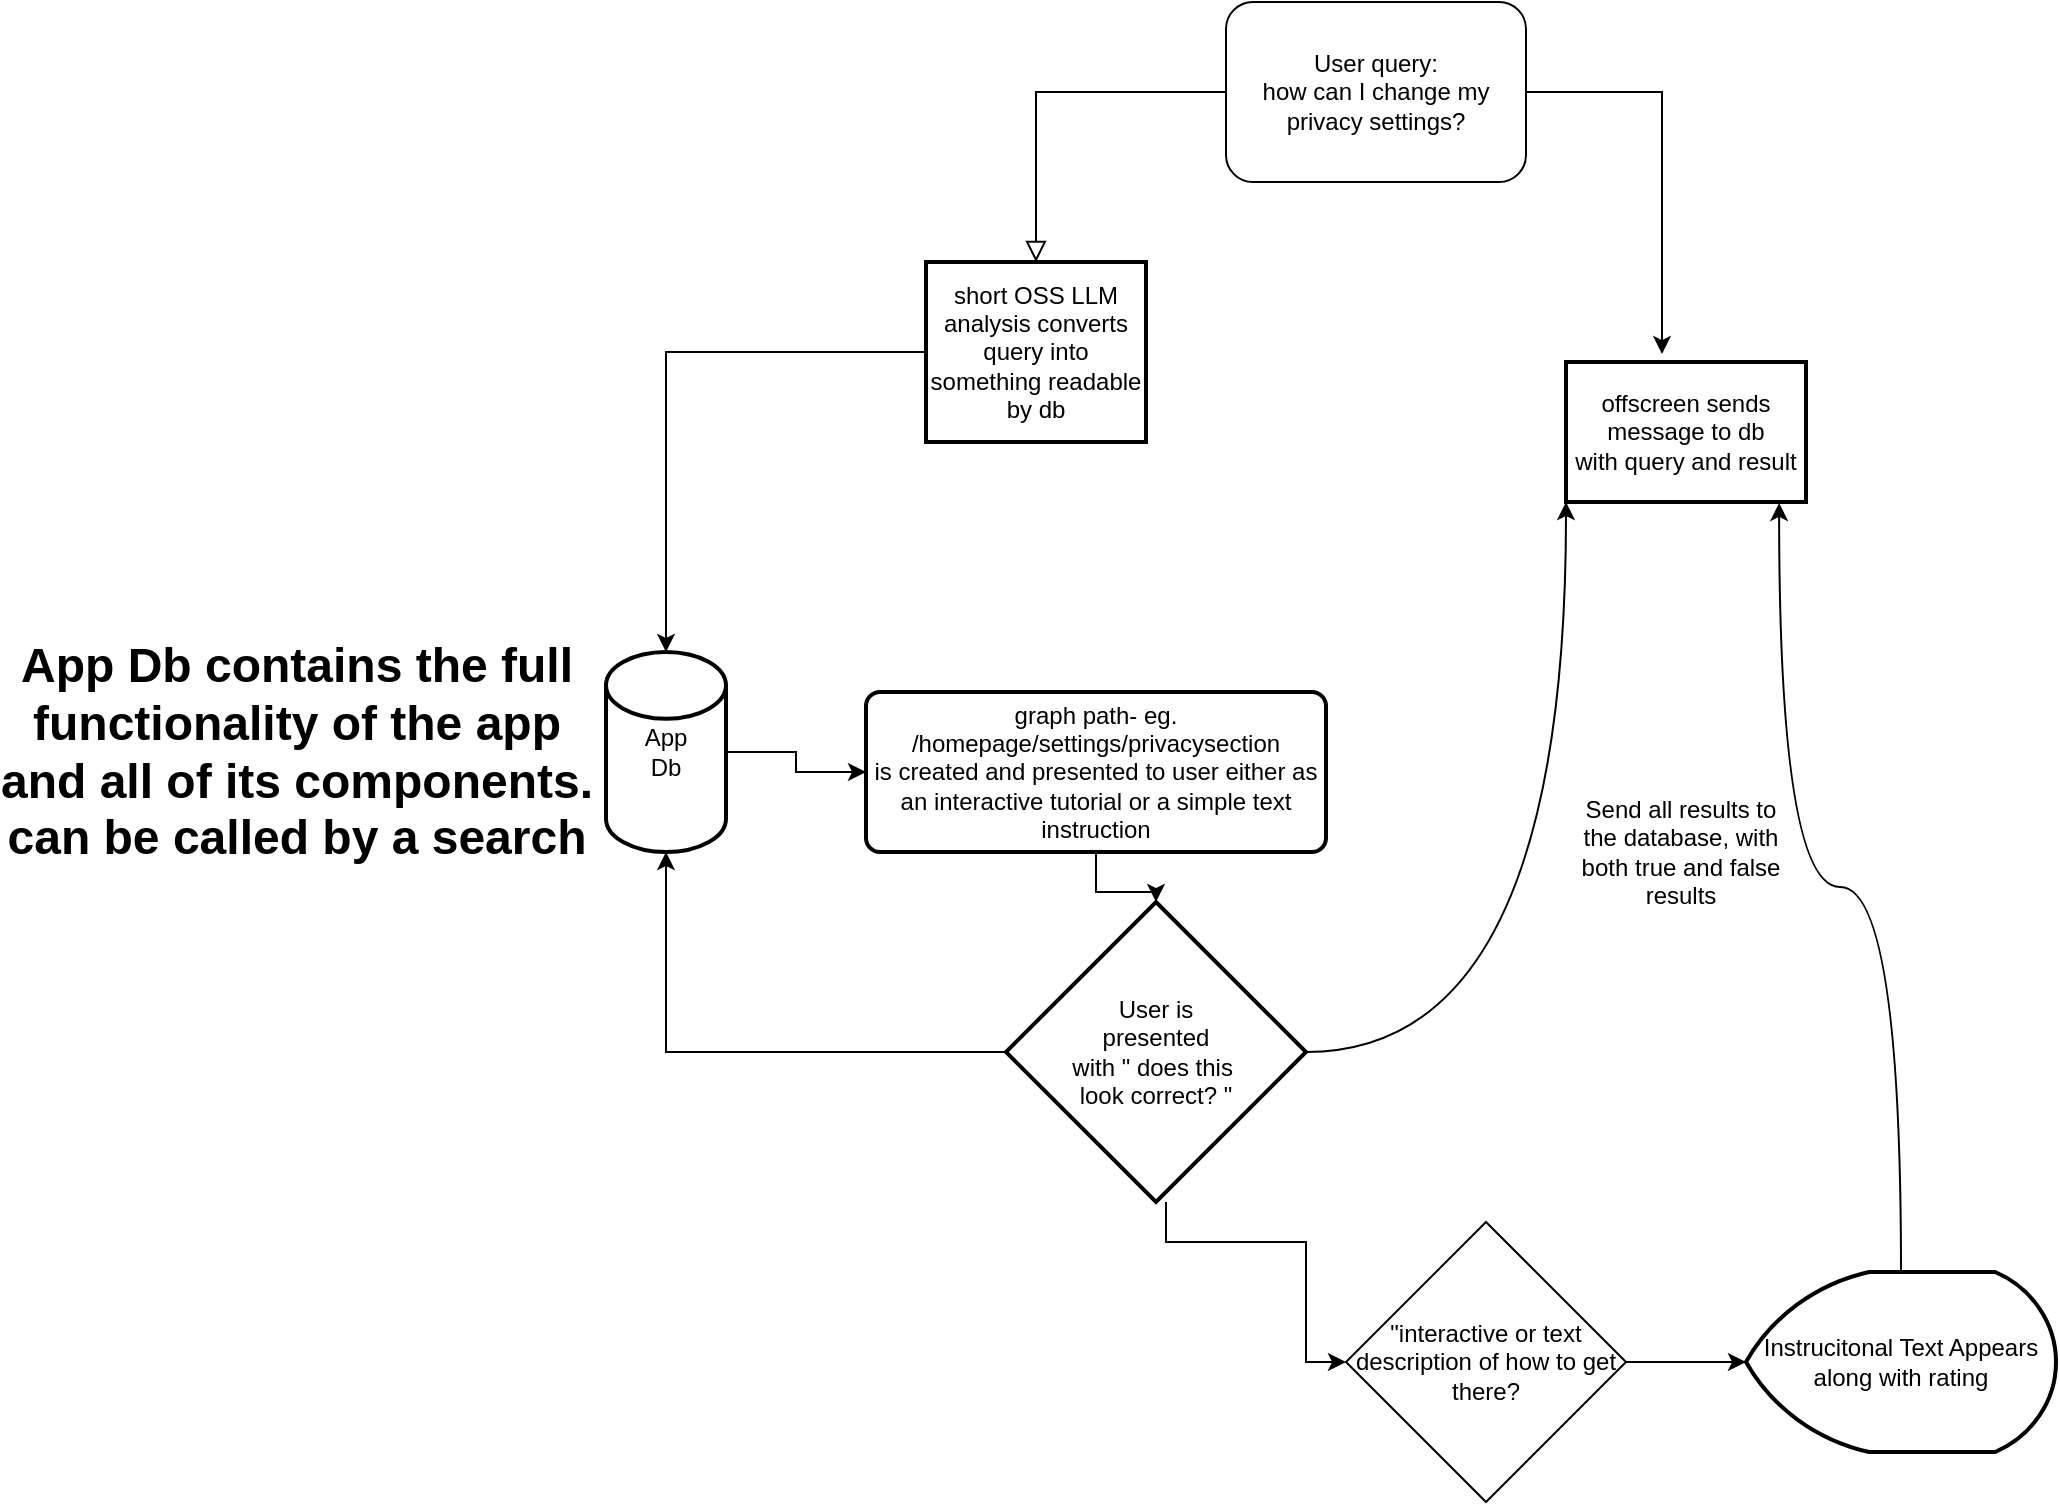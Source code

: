 <mxfile version="23.1.1" type="github">
  <diagram id="C5RBs43oDa-KdzZeNtuy" name="Page-1">
    <mxGraphModel dx="1621" dy="1675" grid="1" gridSize="10" guides="1" tooltips="1" connect="1" arrows="1" fold="1" page="1" pageScale="1" pageWidth="827" pageHeight="1169" math="0" shadow="0">
      <root>
        <mxCell id="WIyWlLk6GJQsqaUBKTNV-0" />
        <mxCell id="WIyWlLk6GJQsqaUBKTNV-1" parent="WIyWlLk6GJQsqaUBKTNV-0" />
        <mxCell id="WIyWlLk6GJQsqaUBKTNV-2" value="" style="rounded=0;html=1;jettySize=auto;orthogonalLoop=1;fontSize=11;endArrow=block;endFill=0;endSize=8;strokeWidth=1;shadow=0;labelBackgroundColor=none;edgeStyle=orthogonalEdgeStyle;entryX=0.5;entryY=0;entryDx=0;entryDy=0;" parent="WIyWlLk6GJQsqaUBKTNV-1" source="WIyWlLk6GJQsqaUBKTNV-3" target="WxUwz7fWL2Glaz_NCDGq-0" edge="1">
          <mxGeometry relative="1" as="geometry">
            <Array as="points" />
          </mxGeometry>
        </mxCell>
        <mxCell id="WIyWlLk6GJQsqaUBKTNV-3" value="User query:&lt;br&gt;how can I change my privacy settings?" style="rounded=1;whiteSpace=wrap;html=1;fontSize=12;glass=0;strokeWidth=1;shadow=0;" parent="WIyWlLk6GJQsqaUBKTNV-1" vertex="1">
          <mxGeometry x="600" y="-200" width="150" height="90" as="geometry" />
        </mxCell>
        <mxCell id="WxUwz7fWL2Glaz_NCDGq-5" style="edgeStyle=orthogonalEdgeStyle;rounded=0;orthogonalLoop=1;jettySize=auto;html=1;" edge="1" parent="WIyWlLk6GJQsqaUBKTNV-1" source="WxUwz7fWL2Glaz_NCDGq-0" target="WxUwz7fWL2Glaz_NCDGq-1">
          <mxGeometry relative="1" as="geometry" />
        </mxCell>
        <mxCell id="WxUwz7fWL2Glaz_NCDGq-0" value="short OSS LLM analysis converts query into something readable by db" style="rounded=1;whiteSpace=wrap;html=1;absoluteArcSize=1;arcSize=0;strokeWidth=2;" vertex="1" parent="WIyWlLk6GJQsqaUBKTNV-1">
          <mxGeometry x="450" y="-70" width="110" height="90" as="geometry" />
        </mxCell>
        <mxCell id="WxUwz7fWL2Glaz_NCDGq-12" style="edgeStyle=orthogonalEdgeStyle;rounded=0;orthogonalLoop=1;jettySize=auto;html=1;" edge="1" parent="WIyWlLk6GJQsqaUBKTNV-1" source="WxUwz7fWL2Glaz_NCDGq-1" target="WxUwz7fWL2Glaz_NCDGq-11">
          <mxGeometry relative="1" as="geometry" />
        </mxCell>
        <mxCell id="WxUwz7fWL2Glaz_NCDGq-1" value="App&lt;br&gt;Db" style="strokeWidth=2;html=1;shape=mxgraph.flowchart.database;whiteSpace=wrap;" vertex="1" parent="WIyWlLk6GJQsqaUBKTNV-1">
          <mxGeometry x="290" y="125" width="60" height="100" as="geometry" />
        </mxCell>
        <mxCell id="WxUwz7fWL2Glaz_NCDGq-2" value="App Db contains the full&lt;br&gt;functionality of the app&lt;br&gt;and all of its components.&lt;br&gt;can be called by a search" style="text;strokeColor=none;fillColor=none;html=1;fontSize=24;fontStyle=1;verticalAlign=middle;align=center;" vertex="1" parent="WIyWlLk6GJQsqaUBKTNV-1">
          <mxGeometry x="-10" y="90" width="290" height="170" as="geometry" />
        </mxCell>
        <mxCell id="WxUwz7fWL2Glaz_NCDGq-15" style="edgeStyle=orthogonalEdgeStyle;rounded=0;orthogonalLoop=1;jettySize=auto;html=1;entryX=0;entryY=1;entryDx=0;entryDy=0;curved=1;" edge="1" parent="WIyWlLk6GJQsqaUBKTNV-1" source="WxUwz7fWL2Glaz_NCDGq-6" target="WxUwz7fWL2Glaz_NCDGq-10">
          <mxGeometry relative="1" as="geometry" />
        </mxCell>
        <mxCell id="WxUwz7fWL2Glaz_NCDGq-20" style="edgeStyle=orthogonalEdgeStyle;rounded=0;orthogonalLoop=1;jettySize=auto;html=1;entryX=0;entryY=0.5;entryDx=0;entryDy=0;" edge="1" parent="WIyWlLk6GJQsqaUBKTNV-1" source="WxUwz7fWL2Glaz_NCDGq-6" target="WxUwz7fWL2Glaz_NCDGq-19">
          <mxGeometry relative="1" as="geometry">
            <mxPoint x="560" y="410" as="sourcePoint" />
            <Array as="points">
              <mxPoint x="570" y="420" />
              <mxPoint x="640" y="420" />
              <mxPoint x="640" y="480" />
            </Array>
          </mxGeometry>
        </mxCell>
        <mxCell id="WxUwz7fWL2Glaz_NCDGq-6" value="User is&lt;br&gt;presented&lt;br&gt;with &quot; does this&amp;nbsp;&lt;br&gt;look correct? &quot;" style="strokeWidth=2;html=1;shape=mxgraph.flowchart.decision;whiteSpace=wrap;" vertex="1" parent="WIyWlLk6GJQsqaUBKTNV-1">
          <mxGeometry x="490" y="250" width="150" height="150" as="geometry" />
        </mxCell>
        <mxCell id="WxUwz7fWL2Glaz_NCDGq-8" style="edgeStyle=orthogonalEdgeStyle;rounded=0;orthogonalLoop=1;jettySize=auto;html=1;entryX=0.5;entryY=1;entryDx=0;entryDy=0;entryPerimeter=0;" edge="1" parent="WIyWlLk6GJQsqaUBKTNV-1" source="WxUwz7fWL2Glaz_NCDGq-6" target="WxUwz7fWL2Glaz_NCDGq-1">
          <mxGeometry relative="1" as="geometry" />
        </mxCell>
        <mxCell id="WxUwz7fWL2Glaz_NCDGq-10" value="offscreen sends message to db&lt;br&gt;with query and result" style="rounded=1;whiteSpace=wrap;html=1;absoluteArcSize=1;arcSize=0;strokeWidth=2;" vertex="1" parent="WIyWlLk6GJQsqaUBKTNV-1">
          <mxGeometry x="770" y="-20" width="120" height="70" as="geometry" />
        </mxCell>
        <mxCell id="WxUwz7fWL2Glaz_NCDGq-11" value="graph path- eg.&lt;br&gt;/homepage/settings/privacysection&lt;br&gt;is created and presented to user either as an interactive tutorial or a simple text instruction" style="rounded=1;whiteSpace=wrap;html=1;absoluteArcSize=1;arcSize=14;strokeWidth=2;" vertex="1" parent="WIyWlLk6GJQsqaUBKTNV-1">
          <mxGeometry x="420" y="145" width="230" height="80" as="geometry" />
        </mxCell>
        <mxCell id="WxUwz7fWL2Glaz_NCDGq-13" style="edgeStyle=orthogonalEdgeStyle;rounded=0;orthogonalLoop=1;jettySize=auto;html=1;entryX=0.5;entryY=0;entryDx=0;entryDy=0;entryPerimeter=0;" edge="1" parent="WIyWlLk6GJQsqaUBKTNV-1" source="WxUwz7fWL2Glaz_NCDGq-11" target="WxUwz7fWL2Glaz_NCDGq-6">
          <mxGeometry relative="1" as="geometry" />
        </mxCell>
        <mxCell id="WxUwz7fWL2Glaz_NCDGq-16" value="Send all results to the database, with both true and false results" style="text;html=1;strokeColor=none;fillColor=none;align=center;verticalAlign=middle;whiteSpace=wrap;rounded=0;" vertex="1" parent="WIyWlLk6GJQsqaUBKTNV-1">
          <mxGeometry x="770" y="170" width="115" height="110" as="geometry" />
        </mxCell>
        <mxCell id="WxUwz7fWL2Glaz_NCDGq-17" style="edgeStyle=orthogonalEdgeStyle;rounded=0;orthogonalLoop=1;jettySize=auto;html=1;entryX=0.4;entryY=-0.057;entryDx=0;entryDy=0;entryPerimeter=0;" edge="1" parent="WIyWlLk6GJQsqaUBKTNV-1" source="WIyWlLk6GJQsqaUBKTNV-3" target="WxUwz7fWL2Glaz_NCDGq-10">
          <mxGeometry relative="1" as="geometry" />
        </mxCell>
        <mxCell id="WxUwz7fWL2Glaz_NCDGq-19" value="&quot;interactive or text description of how to get there?" style="rhombus;whiteSpace=wrap;html=1;" vertex="1" parent="WIyWlLk6GJQsqaUBKTNV-1">
          <mxGeometry x="660" y="410" width="140" height="140" as="geometry" />
        </mxCell>
        <mxCell id="WxUwz7fWL2Glaz_NCDGq-21" value="Instrucitonal Text Appears&lt;br&gt;along with rating" style="strokeWidth=2;html=1;shape=mxgraph.flowchart.display;whiteSpace=wrap;" vertex="1" parent="WIyWlLk6GJQsqaUBKTNV-1">
          <mxGeometry x="860" y="435" width="155" height="90" as="geometry" />
        </mxCell>
        <mxCell id="WxUwz7fWL2Glaz_NCDGq-22" style="edgeStyle=orthogonalEdgeStyle;rounded=0;orthogonalLoop=1;jettySize=auto;html=1;entryX=0;entryY=0.5;entryDx=0;entryDy=0;entryPerimeter=0;" edge="1" parent="WIyWlLk6GJQsqaUBKTNV-1" source="WxUwz7fWL2Glaz_NCDGq-19" target="WxUwz7fWL2Glaz_NCDGq-21">
          <mxGeometry relative="1" as="geometry" />
        </mxCell>
        <mxCell id="WxUwz7fWL2Glaz_NCDGq-23" style="edgeStyle=orthogonalEdgeStyle;rounded=0;orthogonalLoop=1;jettySize=auto;html=1;entryX=0.888;entryY=1.007;entryDx=0;entryDy=0;entryPerimeter=0;curved=1;" edge="1" parent="WIyWlLk6GJQsqaUBKTNV-1" source="WxUwz7fWL2Glaz_NCDGq-21" target="WxUwz7fWL2Glaz_NCDGq-10">
          <mxGeometry relative="1" as="geometry" />
        </mxCell>
      </root>
    </mxGraphModel>
  </diagram>
</mxfile>
